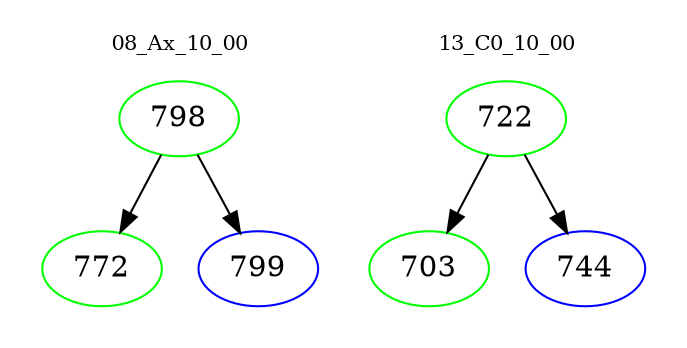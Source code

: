 digraph{
subgraph cluster_0 {
color = white
label = "08_Ax_10_00";
fontsize=10;
T0_798 [label="798", color="green"]
T0_798 -> T0_772 [color="black"]
T0_772 [label="772", color="green"]
T0_798 -> T0_799 [color="black"]
T0_799 [label="799", color="blue"]
}
subgraph cluster_1 {
color = white
label = "13_C0_10_00";
fontsize=10;
T1_722 [label="722", color="green"]
T1_722 -> T1_703 [color="black"]
T1_703 [label="703", color="green"]
T1_722 -> T1_744 [color="black"]
T1_744 [label="744", color="blue"]
}
}
